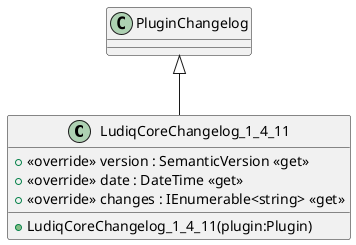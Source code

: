 @startuml
class LudiqCoreChangelog_1_4_11 {
    + LudiqCoreChangelog_1_4_11(plugin:Plugin)
    + <<override>> version : SemanticVersion <<get>>
    + <<override>> date : DateTime <<get>>
    + <<override>> changes : IEnumerable<string> <<get>>
}
PluginChangelog <|-- LudiqCoreChangelog_1_4_11
@enduml
